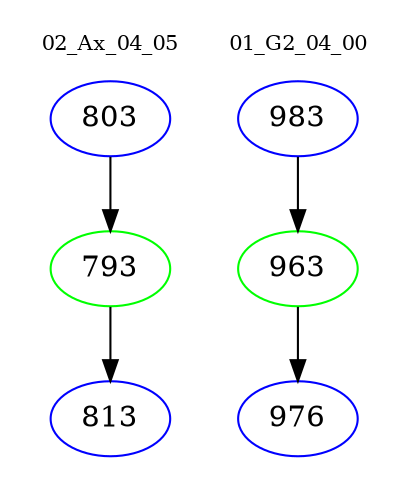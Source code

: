 digraph{
subgraph cluster_0 {
color = white
label = "02_Ax_04_05";
fontsize=10;
T0_803 [label="803", color="blue"]
T0_803 -> T0_793 [color="black"]
T0_793 [label="793", color="green"]
T0_793 -> T0_813 [color="black"]
T0_813 [label="813", color="blue"]
}
subgraph cluster_1 {
color = white
label = "01_G2_04_00";
fontsize=10;
T1_983 [label="983", color="blue"]
T1_983 -> T1_963 [color="black"]
T1_963 [label="963", color="green"]
T1_963 -> T1_976 [color="black"]
T1_976 [label="976", color="blue"]
}
}

